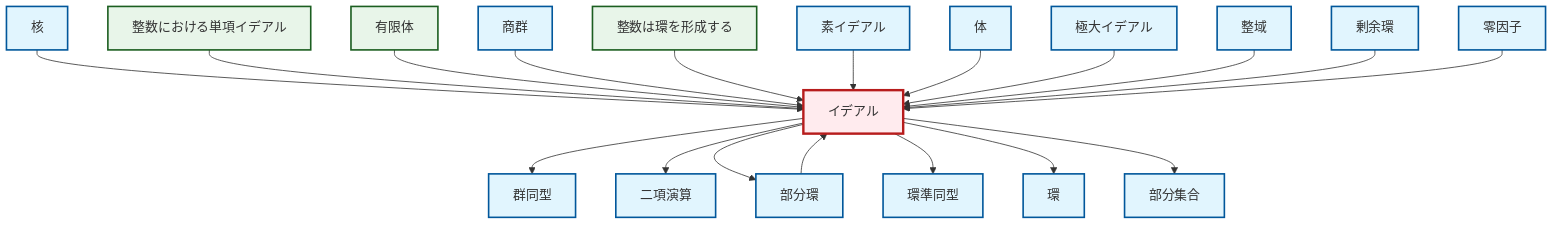 graph TD
    classDef definition fill:#e1f5fe,stroke:#01579b,stroke-width:2px
    classDef theorem fill:#f3e5f5,stroke:#4a148c,stroke-width:2px
    classDef axiom fill:#fff3e0,stroke:#e65100,stroke-width:2px
    classDef example fill:#e8f5e9,stroke:#1b5e20,stroke-width:2px
    classDef current fill:#ffebee,stroke:#b71c1c,stroke-width:3px
    def-ring["環"]:::definition
    def-zero-divisor["零因子"]:::definition
    ex-principal-ideal["整数における単項イデアル"]:::example
    def-prime-ideal["素イデアル"]:::definition
    def-integral-domain["整域"]:::definition
    def-quotient-group["商群"]:::definition
    def-subring["部分環"]:::definition
    def-binary-operation["二項演算"]:::definition
    def-maximal-ideal["極大イデアル"]:::definition
    def-quotient-ring["剰余環"]:::definition
    ex-finite-field["有限体"]:::example
    def-field["体"]:::definition
    def-ideal["イデアル"]:::definition
    def-subset["部分集合"]:::definition
    ex-integers-ring["整数は環を形成する"]:::example
    def-kernel["核"]:::definition
    def-ring-homomorphism["環準同型"]:::definition
    def-isomorphism["群同型"]:::definition
    def-subring --> def-ideal
    def-kernel --> def-ideal
    def-ideal --> def-isomorphism
    ex-principal-ideal --> def-ideal
    ex-finite-field --> def-ideal
    def-quotient-group --> def-ideal
    ex-integers-ring --> def-ideal
    def-ideal --> def-binary-operation
    def-ideal --> def-subring
    def-prime-ideal --> def-ideal
    def-field --> def-ideal
    def-maximal-ideal --> def-ideal
    def-integral-domain --> def-ideal
    def-ideal --> def-ring-homomorphism
    def-ideal --> def-ring
    def-ideal --> def-subset
    def-quotient-ring --> def-ideal
    def-zero-divisor --> def-ideal
    class def-ideal current